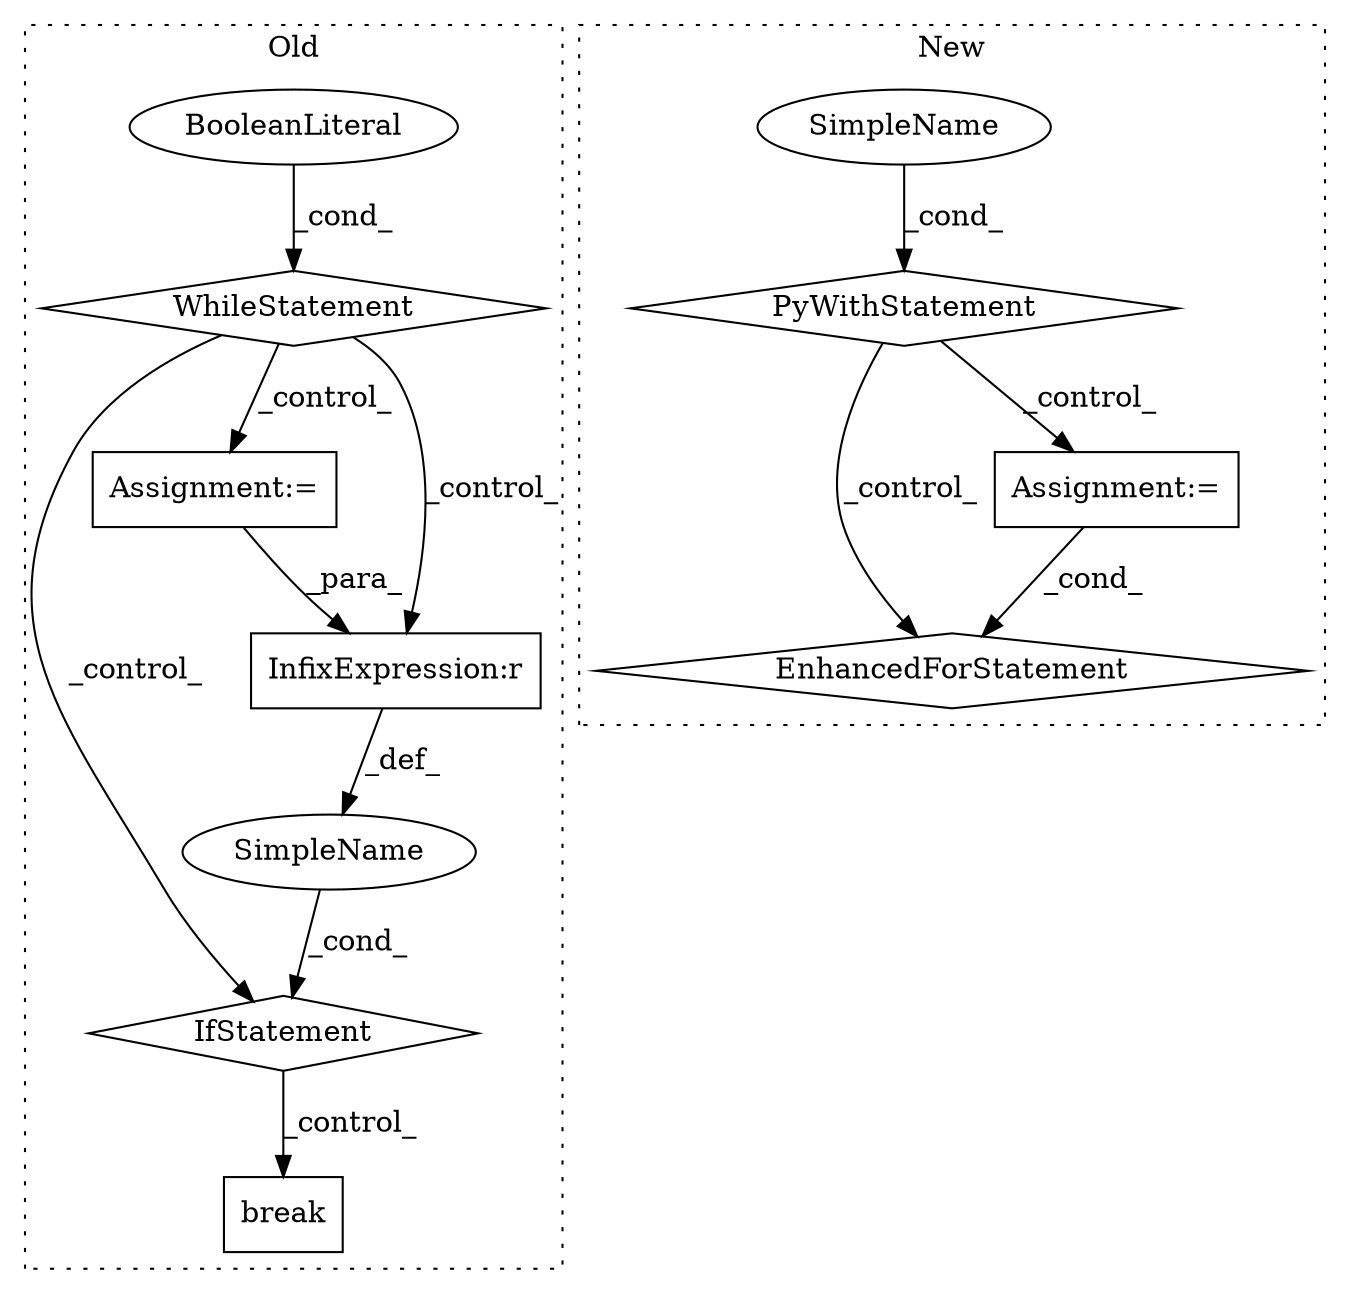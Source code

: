 digraph G {
subgraph cluster0 {
1 [label="break" a="10" s="2230" l="6" shape="box"];
4 [label="IfStatement" a="25" s="2202,2218" l="4,2" shape="diamond"];
5 [label="SimpleName" a="42" s="" l="" shape="ellipse"];
6 [label="Assignment:=" a="7" s="2180" l="1" shape="box"];
7 [label="InfixExpression:r" a="27" s="2210" l="4" shape="box"];
8 [label="WhileStatement" a="61" s="2155,2166" l="7,2" shape="diamond"];
9 [label="BooleanLiteral" a="9" s="2162" l="4" shape="ellipse"];
label = "Old";
style="dotted";
}
subgraph cluster1 {
2 [label="EnhancedForStatement" a="70" s="2185,2269" l="57,2" shape="diamond"];
3 [label="Assignment:=" a="7" s="2176" l="1" shape="box"];
10 [label="PyWithStatement" a="104" s="2135,2159" l="10,2" shape="diamond"];
11 [label="SimpleName" a="42" s="" l="" shape="ellipse"];
label = "New";
style="dotted";
}
3 -> 2 [label="_cond_"];
4 -> 1 [label="_control_"];
5 -> 4 [label="_cond_"];
6 -> 7 [label="_para_"];
7 -> 5 [label="_def_"];
8 -> 7 [label="_control_"];
8 -> 6 [label="_control_"];
8 -> 4 [label="_control_"];
9 -> 8 [label="_cond_"];
10 -> 3 [label="_control_"];
10 -> 2 [label="_control_"];
11 -> 10 [label="_cond_"];
}